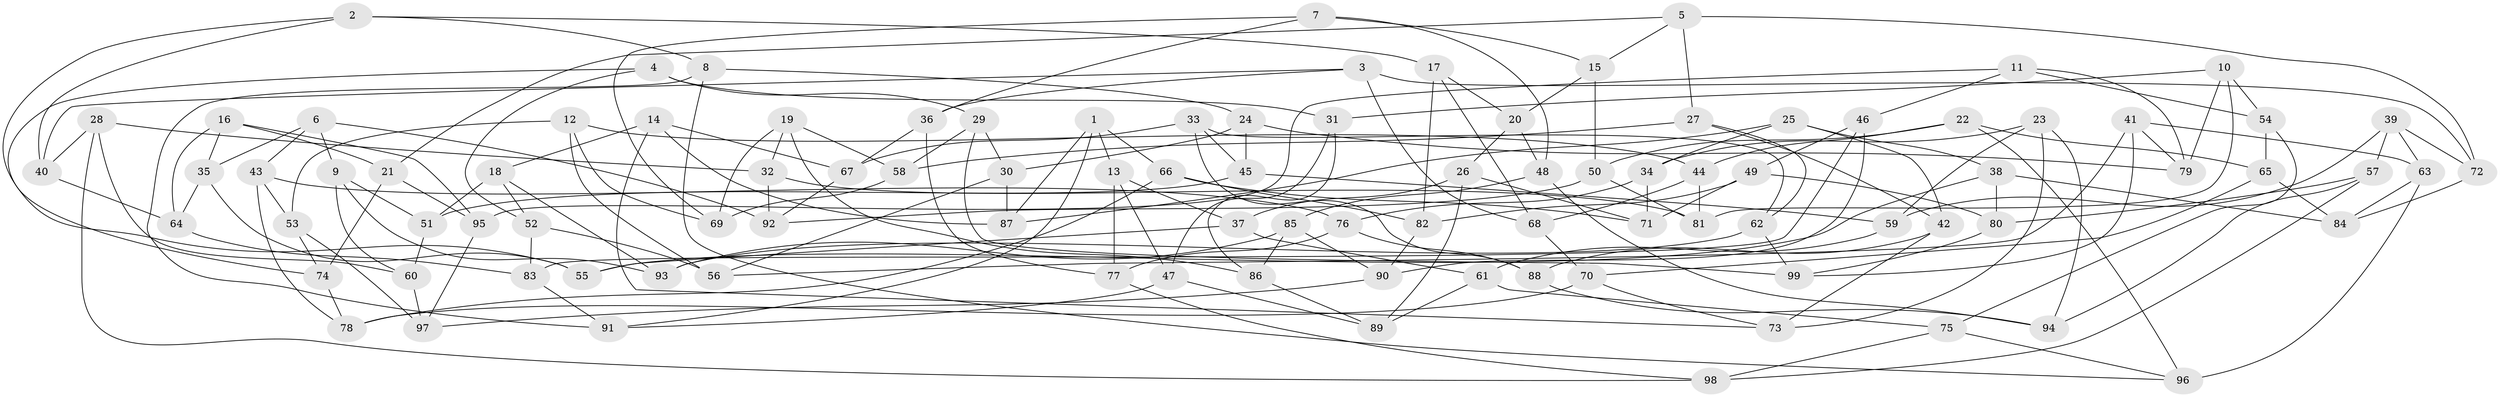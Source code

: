 // Generated by graph-tools (version 1.1) at 2025/03/03/09/25 03:03:02]
// undirected, 99 vertices, 198 edges
graph export_dot {
graph [start="1"]
  node [color=gray90,style=filled];
  1;
  2;
  3;
  4;
  5;
  6;
  7;
  8;
  9;
  10;
  11;
  12;
  13;
  14;
  15;
  16;
  17;
  18;
  19;
  20;
  21;
  22;
  23;
  24;
  25;
  26;
  27;
  28;
  29;
  30;
  31;
  32;
  33;
  34;
  35;
  36;
  37;
  38;
  39;
  40;
  41;
  42;
  43;
  44;
  45;
  46;
  47;
  48;
  49;
  50;
  51;
  52;
  53;
  54;
  55;
  56;
  57;
  58;
  59;
  60;
  61;
  62;
  63;
  64;
  65;
  66;
  67;
  68;
  69;
  70;
  71;
  72;
  73;
  74;
  75;
  76;
  77;
  78;
  79;
  80;
  81;
  82;
  83;
  84;
  85;
  86;
  87;
  88;
  89;
  90;
  91;
  92;
  93;
  94;
  95;
  96;
  97;
  98;
  99;
  1 -- 87;
  1 -- 66;
  1 -- 91;
  1 -- 13;
  2 -- 40;
  2 -- 8;
  2 -- 55;
  2 -- 17;
  3 -- 72;
  3 -- 40;
  3 -- 36;
  3 -- 68;
  4 -- 31;
  4 -- 29;
  4 -- 74;
  4 -- 52;
  5 -- 72;
  5 -- 21;
  5 -- 15;
  5 -- 27;
  6 -- 35;
  6 -- 9;
  6 -- 92;
  6 -- 43;
  7 -- 69;
  7 -- 36;
  7 -- 48;
  7 -- 15;
  8 -- 96;
  8 -- 24;
  8 -- 91;
  9 -- 60;
  9 -- 93;
  9 -- 51;
  10 -- 54;
  10 -- 81;
  10 -- 31;
  10 -- 79;
  11 -- 95;
  11 -- 79;
  11 -- 54;
  11 -- 46;
  12 -- 56;
  12 -- 44;
  12 -- 53;
  12 -- 69;
  13 -- 77;
  13 -- 47;
  13 -- 37;
  14 -- 73;
  14 -- 87;
  14 -- 67;
  14 -- 18;
  15 -- 50;
  15 -- 20;
  16 -- 64;
  16 -- 95;
  16 -- 35;
  16 -- 21;
  17 -- 20;
  17 -- 68;
  17 -- 82;
  18 -- 51;
  18 -- 52;
  18 -- 93;
  19 -- 32;
  19 -- 58;
  19 -- 69;
  19 -- 86;
  20 -- 48;
  20 -- 26;
  21 -- 74;
  21 -- 95;
  22 -- 96;
  22 -- 65;
  22 -- 44;
  22 -- 50;
  23 -- 34;
  23 -- 59;
  23 -- 94;
  23 -- 73;
  24 -- 79;
  24 -- 45;
  24 -- 30;
  25 -- 34;
  25 -- 38;
  25 -- 42;
  25 -- 87;
  26 -- 37;
  26 -- 71;
  26 -- 89;
  27 -- 58;
  27 -- 62;
  27 -- 42;
  28 -- 98;
  28 -- 32;
  28 -- 40;
  28 -- 60;
  29 -- 99;
  29 -- 58;
  29 -- 30;
  30 -- 87;
  30 -- 56;
  31 -- 47;
  31 -- 86;
  32 -- 81;
  32 -- 92;
  33 -- 62;
  33 -- 67;
  33 -- 88;
  33 -- 45;
  34 -- 76;
  34 -- 71;
  35 -- 55;
  35 -- 64;
  36 -- 77;
  36 -- 67;
  37 -- 61;
  37 -- 55;
  38 -- 80;
  38 -- 55;
  38 -- 84;
  39 -- 59;
  39 -- 57;
  39 -- 63;
  39 -- 72;
  40 -- 64;
  41 -- 99;
  41 -- 63;
  41 -- 79;
  41 -- 56;
  42 -- 88;
  42 -- 73;
  43 -- 53;
  43 -- 76;
  43 -- 78;
  44 -- 81;
  44 -- 68;
  45 -- 51;
  45 -- 59;
  46 -- 83;
  46 -- 49;
  46 -- 90;
  47 -- 89;
  47 -- 91;
  48 -- 85;
  48 -- 94;
  49 -- 71;
  49 -- 80;
  49 -- 82;
  50 -- 81;
  50 -- 92;
  51 -- 60;
  52 -- 56;
  52 -- 83;
  53 -- 74;
  53 -- 97;
  54 -- 75;
  54 -- 65;
  57 -- 98;
  57 -- 80;
  57 -- 94;
  58 -- 69;
  59 -- 61;
  60 -- 97;
  61 -- 75;
  61 -- 89;
  62 -- 93;
  62 -- 99;
  63 -- 84;
  63 -- 96;
  64 -- 83;
  65 -- 70;
  65 -- 84;
  66 -- 82;
  66 -- 71;
  66 -- 78;
  67 -- 92;
  68 -- 70;
  70 -- 73;
  70 -- 78;
  72 -- 84;
  74 -- 78;
  75 -- 98;
  75 -- 96;
  76 -- 88;
  76 -- 77;
  77 -- 98;
  80 -- 99;
  82 -- 90;
  83 -- 91;
  85 -- 86;
  85 -- 90;
  85 -- 93;
  86 -- 89;
  88 -- 94;
  90 -- 97;
  95 -- 97;
}
